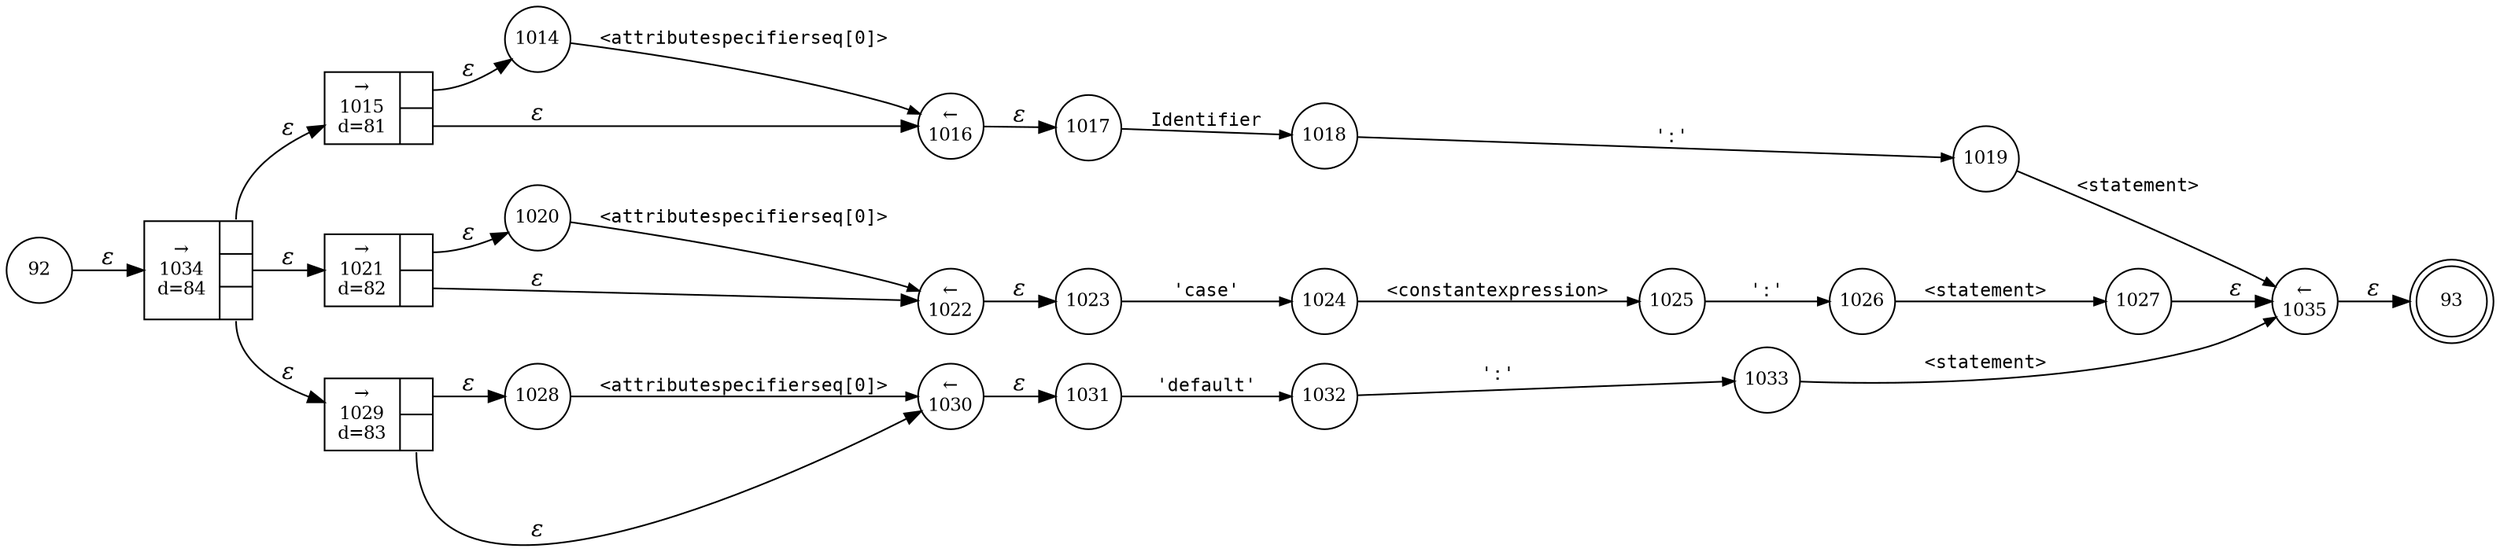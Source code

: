 digraph ATN {
rankdir=LR;
s93[fontsize=11, label="93", shape=doublecircle, fixedsize=true, width=.6];
s1024[fontsize=11,label="1024", shape=circle, fixedsize=true, width=.55, peripheries=1];
s1025[fontsize=11,label="1025", shape=circle, fixedsize=true, width=.55, peripheries=1];
s1026[fontsize=11,label="1026", shape=circle, fixedsize=true, width=.55, peripheries=1];
s1027[fontsize=11,label="1027", shape=circle, fixedsize=true, width=.55, peripheries=1];
s1028[fontsize=11,label="1028", shape=circle, fixedsize=true, width=.55, peripheries=1];
s1029[fontsize=11,label="{&rarr;\n1029\nd=83|{<p0>|<p1>}}", shape=record, fixedsize=false, peripheries=1];
s1030[fontsize=11,label="&larr;\n1030", shape=circle, fixedsize=true, width=.55, peripheries=1];
s1031[fontsize=11,label="1031", shape=circle, fixedsize=true, width=.55, peripheries=1];
s1032[fontsize=11,label="1032", shape=circle, fixedsize=true, width=.55, peripheries=1];
s1033[fontsize=11,label="1033", shape=circle, fixedsize=true, width=.55, peripheries=1];
s1034[fontsize=11,label="{&rarr;\n1034\nd=84|{<p0>|<p1>|<p2>}}", shape=record, fixedsize=false, peripheries=1];
s1035[fontsize=11,label="&larr;\n1035", shape=circle, fixedsize=true, width=.55, peripheries=1];
s1014[fontsize=11,label="1014", shape=circle, fixedsize=true, width=.55, peripheries=1];
s1015[fontsize=11,label="{&rarr;\n1015\nd=81|{<p0>|<p1>}}", shape=record, fixedsize=false, peripheries=1];
s1016[fontsize=11,label="&larr;\n1016", shape=circle, fixedsize=true, width=.55, peripheries=1];
s1017[fontsize=11,label="1017", shape=circle, fixedsize=true, width=.55, peripheries=1];
s1018[fontsize=11,label="1018", shape=circle, fixedsize=true, width=.55, peripheries=1];
s1019[fontsize=11,label="1019", shape=circle, fixedsize=true, width=.55, peripheries=1];
s92[fontsize=11,label="92", shape=circle, fixedsize=true, width=.55, peripheries=1];
s1020[fontsize=11,label="1020", shape=circle, fixedsize=true, width=.55, peripheries=1];
s1021[fontsize=11,label="{&rarr;\n1021\nd=82|{<p0>|<p1>}}", shape=record, fixedsize=false, peripheries=1];
s1022[fontsize=11,label="&larr;\n1022", shape=circle, fixedsize=true, width=.55, peripheries=1];
s1023[fontsize=11,label="1023", shape=circle, fixedsize=true, width=.55, peripheries=1];
s92 -> s1034 [fontname="Times-Italic", label="&epsilon;"];
s1034:p0 -> s1015 [fontname="Times-Italic", label="&epsilon;"];
s1034:p1 -> s1021 [fontname="Times-Italic", label="&epsilon;"];
s1034:p2 -> s1029 [fontname="Times-Italic", label="&epsilon;"];
s1015:p0 -> s1014 [fontname="Times-Italic", label="&epsilon;"];
s1015:p1 -> s1016 [fontname="Times-Italic", label="&epsilon;"];
s1021:p0 -> s1020 [fontname="Times-Italic", label="&epsilon;"];
s1021:p1 -> s1022 [fontname="Times-Italic", label="&epsilon;"];
s1029:p0 -> s1028 [fontname="Times-Italic", label="&epsilon;"];
s1029:p1 -> s1030 [fontname="Times-Italic", label="&epsilon;"];
s1014 -> s1016 [fontsize=11, fontname="Courier", arrowsize=.7, label = "<attributespecifierseq[0]>", arrowhead = normal];
s1016 -> s1017 [fontname="Times-Italic", label="&epsilon;"];
s1020 -> s1022 [fontsize=11, fontname="Courier", arrowsize=.7, label = "<attributespecifierseq[0]>", arrowhead = normal];
s1022 -> s1023 [fontname="Times-Italic", label="&epsilon;"];
s1028 -> s1030 [fontsize=11, fontname="Courier", arrowsize=.7, label = "<attributespecifierseq[0]>", arrowhead = normal];
s1030 -> s1031 [fontname="Times-Italic", label="&epsilon;"];
s1017 -> s1018 [fontsize=11, fontname="Courier", arrowsize=.7, label = "Identifier", arrowhead = normal];
s1023 -> s1024 [fontsize=11, fontname="Courier", arrowsize=.7, label = "'case'", arrowhead = normal];
s1031 -> s1032 [fontsize=11, fontname="Courier", arrowsize=.7, label = "'default'", arrowhead = normal];
s1018 -> s1019 [fontsize=11, fontname="Courier", arrowsize=.7, label = "':'", arrowhead = normal];
s1024 -> s1025 [fontsize=11, fontname="Courier", arrowsize=.7, label = "<constantexpression>", arrowhead = normal];
s1032 -> s1033 [fontsize=11, fontname="Courier", arrowsize=.7, label = "':'", arrowhead = normal];
s1019 -> s1035 [fontsize=11, fontname="Courier", arrowsize=.7, label = "<statement>", arrowhead = normal];
s1025 -> s1026 [fontsize=11, fontname="Courier", arrowsize=.7, label = "':'", arrowhead = normal];
s1033 -> s1035 [fontsize=11, fontname="Courier", arrowsize=.7, label = "<statement>", arrowhead = normal];
s1035 -> s93 [fontname="Times-Italic", label="&epsilon;"];
s1026 -> s1027 [fontsize=11, fontname="Courier", arrowsize=.7, label = "<statement>", arrowhead = normal];
s1027 -> s1035 [fontname="Times-Italic", label="&epsilon;"];
}